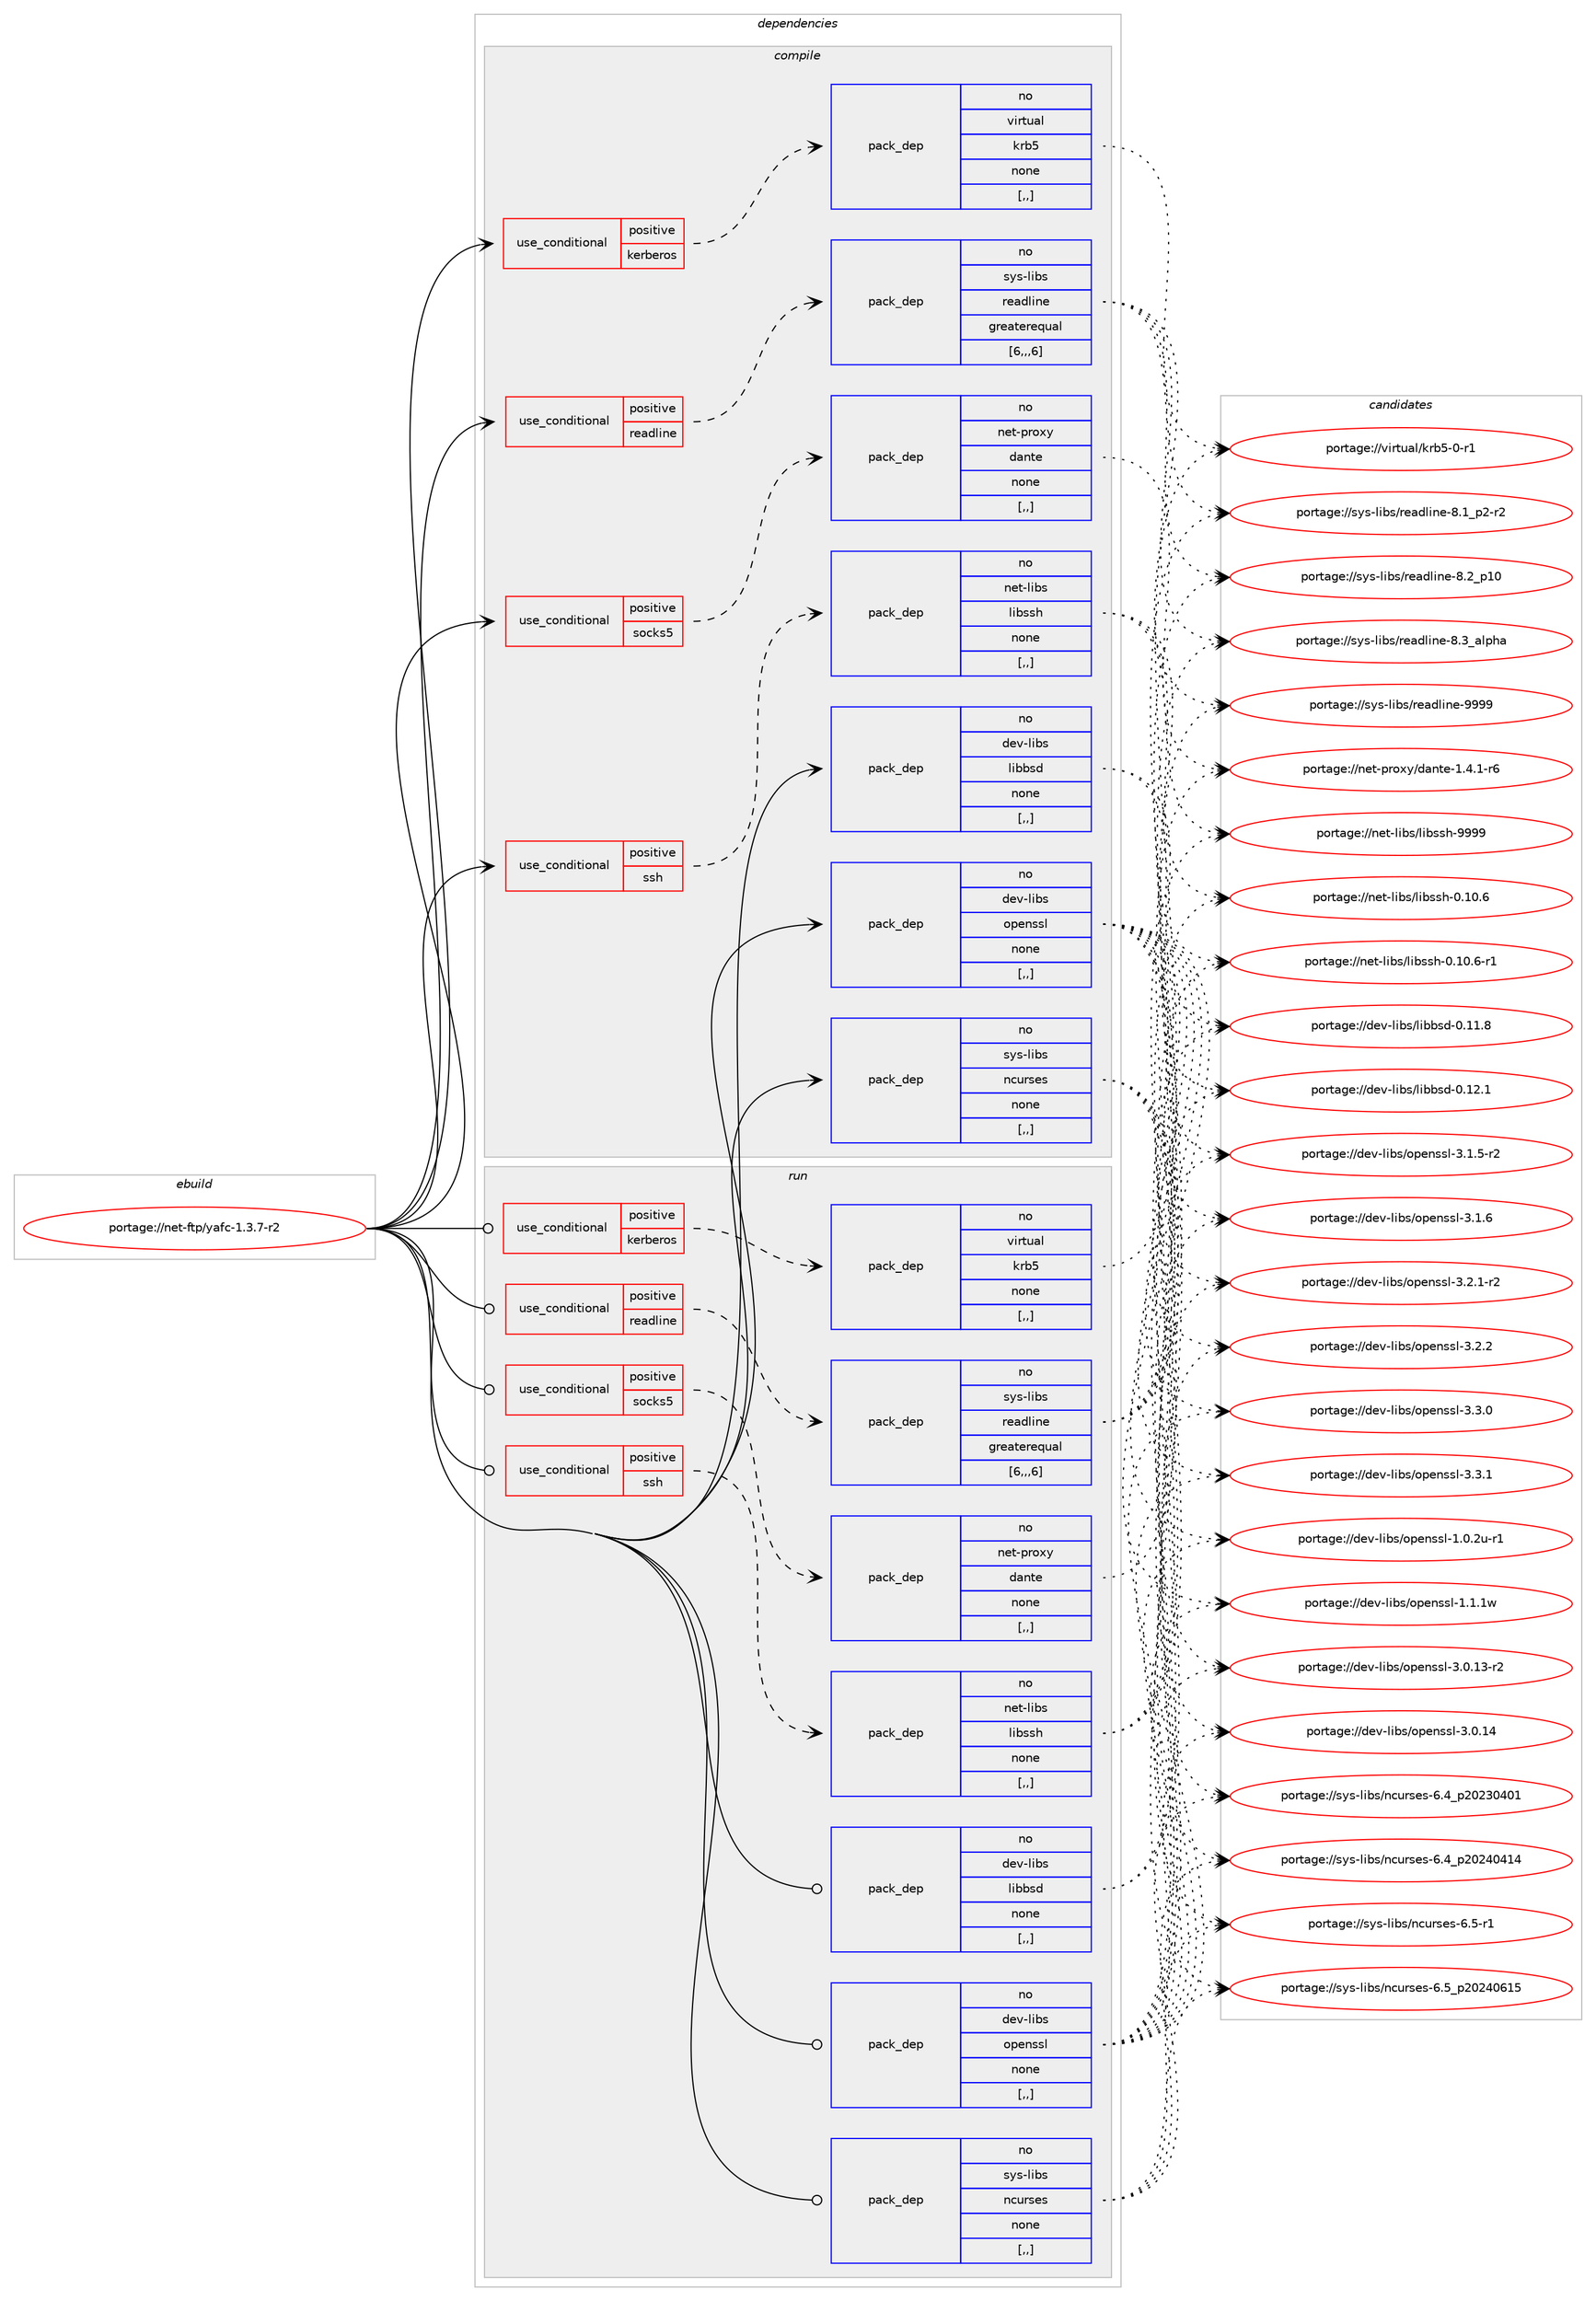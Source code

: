 digraph prolog {

# *************
# Graph options
# *************

newrank=true;
concentrate=true;
compound=true;
graph [rankdir=LR,fontname=Helvetica,fontsize=10,ranksep=1.5];#, ranksep=2.5, nodesep=0.2];
edge  [arrowhead=vee];
node  [fontname=Helvetica,fontsize=10];

# **********
# The ebuild
# **********

subgraph cluster_leftcol {
color=gray;
rank=same;
label=<<i>ebuild</i>>;
id [label="portage://net-ftp/yafc-1.3.7-r2", color=red, width=4, href="../net-ftp/yafc-1.3.7-r2.svg"];
}

# ****************
# The dependencies
# ****************

subgraph cluster_midcol {
color=gray;
label=<<i>dependencies</i>>;
subgraph cluster_compile {
fillcolor="#eeeeee";
style=filled;
label=<<i>compile</i>>;
subgraph cond88865 {
dependency341853 [label=<<TABLE BORDER="0" CELLBORDER="1" CELLSPACING="0" CELLPADDING="4"><TR><TD ROWSPAN="3" CELLPADDING="10">use_conditional</TD></TR><TR><TD>positive</TD></TR><TR><TD>kerberos</TD></TR></TABLE>>, shape=none, color=red];
subgraph pack250445 {
dependency341854 [label=<<TABLE BORDER="0" CELLBORDER="1" CELLSPACING="0" CELLPADDING="4" WIDTH="220"><TR><TD ROWSPAN="6" CELLPADDING="30">pack_dep</TD></TR><TR><TD WIDTH="110">no</TD></TR><TR><TD>virtual</TD></TR><TR><TD>krb5</TD></TR><TR><TD>none</TD></TR><TR><TD>[,,]</TD></TR></TABLE>>, shape=none, color=blue];
}
dependency341853:e -> dependency341854:w [weight=20,style="dashed",arrowhead="vee"];
}
id:e -> dependency341853:w [weight=20,style="solid",arrowhead="vee"];
subgraph cond88866 {
dependency341855 [label=<<TABLE BORDER="0" CELLBORDER="1" CELLSPACING="0" CELLPADDING="4"><TR><TD ROWSPAN="3" CELLPADDING="10">use_conditional</TD></TR><TR><TD>positive</TD></TR><TR><TD>readline</TD></TR></TABLE>>, shape=none, color=red];
subgraph pack250446 {
dependency341856 [label=<<TABLE BORDER="0" CELLBORDER="1" CELLSPACING="0" CELLPADDING="4" WIDTH="220"><TR><TD ROWSPAN="6" CELLPADDING="30">pack_dep</TD></TR><TR><TD WIDTH="110">no</TD></TR><TR><TD>sys-libs</TD></TR><TR><TD>readline</TD></TR><TR><TD>greaterequal</TD></TR><TR><TD>[6,,,6]</TD></TR></TABLE>>, shape=none, color=blue];
}
dependency341855:e -> dependency341856:w [weight=20,style="dashed",arrowhead="vee"];
}
id:e -> dependency341855:w [weight=20,style="solid",arrowhead="vee"];
subgraph cond88867 {
dependency341857 [label=<<TABLE BORDER="0" CELLBORDER="1" CELLSPACING="0" CELLPADDING="4"><TR><TD ROWSPAN="3" CELLPADDING="10">use_conditional</TD></TR><TR><TD>positive</TD></TR><TR><TD>socks5</TD></TR></TABLE>>, shape=none, color=red];
subgraph pack250447 {
dependency341858 [label=<<TABLE BORDER="0" CELLBORDER="1" CELLSPACING="0" CELLPADDING="4" WIDTH="220"><TR><TD ROWSPAN="6" CELLPADDING="30">pack_dep</TD></TR><TR><TD WIDTH="110">no</TD></TR><TR><TD>net-proxy</TD></TR><TR><TD>dante</TD></TR><TR><TD>none</TD></TR><TR><TD>[,,]</TD></TR></TABLE>>, shape=none, color=blue];
}
dependency341857:e -> dependency341858:w [weight=20,style="dashed",arrowhead="vee"];
}
id:e -> dependency341857:w [weight=20,style="solid",arrowhead="vee"];
subgraph cond88868 {
dependency341859 [label=<<TABLE BORDER="0" CELLBORDER="1" CELLSPACING="0" CELLPADDING="4"><TR><TD ROWSPAN="3" CELLPADDING="10">use_conditional</TD></TR><TR><TD>positive</TD></TR><TR><TD>ssh</TD></TR></TABLE>>, shape=none, color=red];
subgraph pack250448 {
dependency341860 [label=<<TABLE BORDER="0" CELLBORDER="1" CELLSPACING="0" CELLPADDING="4" WIDTH="220"><TR><TD ROWSPAN="6" CELLPADDING="30">pack_dep</TD></TR><TR><TD WIDTH="110">no</TD></TR><TR><TD>net-libs</TD></TR><TR><TD>libssh</TD></TR><TR><TD>none</TD></TR><TR><TD>[,,]</TD></TR></TABLE>>, shape=none, color=blue];
}
dependency341859:e -> dependency341860:w [weight=20,style="dashed",arrowhead="vee"];
}
id:e -> dependency341859:w [weight=20,style="solid",arrowhead="vee"];
subgraph pack250449 {
dependency341861 [label=<<TABLE BORDER="0" CELLBORDER="1" CELLSPACING="0" CELLPADDING="4" WIDTH="220"><TR><TD ROWSPAN="6" CELLPADDING="30">pack_dep</TD></TR><TR><TD WIDTH="110">no</TD></TR><TR><TD>dev-libs</TD></TR><TR><TD>libbsd</TD></TR><TR><TD>none</TD></TR><TR><TD>[,,]</TD></TR></TABLE>>, shape=none, color=blue];
}
id:e -> dependency341861:w [weight=20,style="solid",arrowhead="vee"];
subgraph pack250450 {
dependency341862 [label=<<TABLE BORDER="0" CELLBORDER="1" CELLSPACING="0" CELLPADDING="4" WIDTH="220"><TR><TD ROWSPAN="6" CELLPADDING="30">pack_dep</TD></TR><TR><TD WIDTH="110">no</TD></TR><TR><TD>dev-libs</TD></TR><TR><TD>openssl</TD></TR><TR><TD>none</TD></TR><TR><TD>[,,]</TD></TR></TABLE>>, shape=none, color=blue];
}
id:e -> dependency341862:w [weight=20,style="solid",arrowhead="vee"];
subgraph pack250451 {
dependency341863 [label=<<TABLE BORDER="0" CELLBORDER="1" CELLSPACING="0" CELLPADDING="4" WIDTH="220"><TR><TD ROWSPAN="6" CELLPADDING="30">pack_dep</TD></TR><TR><TD WIDTH="110">no</TD></TR><TR><TD>sys-libs</TD></TR><TR><TD>ncurses</TD></TR><TR><TD>none</TD></TR><TR><TD>[,,]</TD></TR></TABLE>>, shape=none, color=blue];
}
id:e -> dependency341863:w [weight=20,style="solid",arrowhead="vee"];
}
subgraph cluster_compileandrun {
fillcolor="#eeeeee";
style=filled;
label=<<i>compile and run</i>>;
}
subgraph cluster_run {
fillcolor="#eeeeee";
style=filled;
label=<<i>run</i>>;
subgraph cond88869 {
dependency341864 [label=<<TABLE BORDER="0" CELLBORDER="1" CELLSPACING="0" CELLPADDING="4"><TR><TD ROWSPAN="3" CELLPADDING="10">use_conditional</TD></TR><TR><TD>positive</TD></TR><TR><TD>kerberos</TD></TR></TABLE>>, shape=none, color=red];
subgraph pack250452 {
dependency341865 [label=<<TABLE BORDER="0" CELLBORDER="1" CELLSPACING="0" CELLPADDING="4" WIDTH="220"><TR><TD ROWSPAN="6" CELLPADDING="30">pack_dep</TD></TR><TR><TD WIDTH="110">no</TD></TR><TR><TD>virtual</TD></TR><TR><TD>krb5</TD></TR><TR><TD>none</TD></TR><TR><TD>[,,]</TD></TR></TABLE>>, shape=none, color=blue];
}
dependency341864:e -> dependency341865:w [weight=20,style="dashed",arrowhead="vee"];
}
id:e -> dependency341864:w [weight=20,style="solid",arrowhead="odot"];
subgraph cond88870 {
dependency341866 [label=<<TABLE BORDER="0" CELLBORDER="1" CELLSPACING="0" CELLPADDING="4"><TR><TD ROWSPAN="3" CELLPADDING="10">use_conditional</TD></TR><TR><TD>positive</TD></TR><TR><TD>readline</TD></TR></TABLE>>, shape=none, color=red];
subgraph pack250453 {
dependency341867 [label=<<TABLE BORDER="0" CELLBORDER="1" CELLSPACING="0" CELLPADDING="4" WIDTH="220"><TR><TD ROWSPAN="6" CELLPADDING="30">pack_dep</TD></TR><TR><TD WIDTH="110">no</TD></TR><TR><TD>sys-libs</TD></TR><TR><TD>readline</TD></TR><TR><TD>greaterequal</TD></TR><TR><TD>[6,,,6]</TD></TR></TABLE>>, shape=none, color=blue];
}
dependency341866:e -> dependency341867:w [weight=20,style="dashed",arrowhead="vee"];
}
id:e -> dependency341866:w [weight=20,style="solid",arrowhead="odot"];
subgraph cond88871 {
dependency341868 [label=<<TABLE BORDER="0" CELLBORDER="1" CELLSPACING="0" CELLPADDING="4"><TR><TD ROWSPAN="3" CELLPADDING="10">use_conditional</TD></TR><TR><TD>positive</TD></TR><TR><TD>socks5</TD></TR></TABLE>>, shape=none, color=red];
subgraph pack250454 {
dependency341869 [label=<<TABLE BORDER="0" CELLBORDER="1" CELLSPACING="0" CELLPADDING="4" WIDTH="220"><TR><TD ROWSPAN="6" CELLPADDING="30">pack_dep</TD></TR><TR><TD WIDTH="110">no</TD></TR><TR><TD>net-proxy</TD></TR><TR><TD>dante</TD></TR><TR><TD>none</TD></TR><TR><TD>[,,]</TD></TR></TABLE>>, shape=none, color=blue];
}
dependency341868:e -> dependency341869:w [weight=20,style="dashed",arrowhead="vee"];
}
id:e -> dependency341868:w [weight=20,style="solid",arrowhead="odot"];
subgraph cond88872 {
dependency341870 [label=<<TABLE BORDER="0" CELLBORDER="1" CELLSPACING="0" CELLPADDING="4"><TR><TD ROWSPAN="3" CELLPADDING="10">use_conditional</TD></TR><TR><TD>positive</TD></TR><TR><TD>ssh</TD></TR></TABLE>>, shape=none, color=red];
subgraph pack250455 {
dependency341871 [label=<<TABLE BORDER="0" CELLBORDER="1" CELLSPACING="0" CELLPADDING="4" WIDTH="220"><TR><TD ROWSPAN="6" CELLPADDING="30">pack_dep</TD></TR><TR><TD WIDTH="110">no</TD></TR><TR><TD>net-libs</TD></TR><TR><TD>libssh</TD></TR><TR><TD>none</TD></TR><TR><TD>[,,]</TD></TR></TABLE>>, shape=none, color=blue];
}
dependency341870:e -> dependency341871:w [weight=20,style="dashed",arrowhead="vee"];
}
id:e -> dependency341870:w [weight=20,style="solid",arrowhead="odot"];
subgraph pack250456 {
dependency341872 [label=<<TABLE BORDER="0" CELLBORDER="1" CELLSPACING="0" CELLPADDING="4" WIDTH="220"><TR><TD ROWSPAN="6" CELLPADDING="30">pack_dep</TD></TR><TR><TD WIDTH="110">no</TD></TR><TR><TD>dev-libs</TD></TR><TR><TD>libbsd</TD></TR><TR><TD>none</TD></TR><TR><TD>[,,]</TD></TR></TABLE>>, shape=none, color=blue];
}
id:e -> dependency341872:w [weight=20,style="solid",arrowhead="odot"];
subgraph pack250457 {
dependency341873 [label=<<TABLE BORDER="0" CELLBORDER="1" CELLSPACING="0" CELLPADDING="4" WIDTH="220"><TR><TD ROWSPAN="6" CELLPADDING="30">pack_dep</TD></TR><TR><TD WIDTH="110">no</TD></TR><TR><TD>dev-libs</TD></TR><TR><TD>openssl</TD></TR><TR><TD>none</TD></TR><TR><TD>[,,]</TD></TR></TABLE>>, shape=none, color=blue];
}
id:e -> dependency341873:w [weight=20,style="solid",arrowhead="odot"];
subgraph pack250458 {
dependency341874 [label=<<TABLE BORDER="0" CELLBORDER="1" CELLSPACING="0" CELLPADDING="4" WIDTH="220"><TR><TD ROWSPAN="6" CELLPADDING="30">pack_dep</TD></TR><TR><TD WIDTH="110">no</TD></TR><TR><TD>sys-libs</TD></TR><TR><TD>ncurses</TD></TR><TR><TD>none</TD></TR><TR><TD>[,,]</TD></TR></TABLE>>, shape=none, color=blue];
}
id:e -> dependency341874:w [weight=20,style="solid",arrowhead="odot"];
}
}

# **************
# The candidates
# **************

subgraph cluster_choices {
rank=same;
color=gray;
label=<<i>candidates</i>>;

subgraph choice250445 {
color=black;
nodesep=1;
choice1181051141161179710847107114985345484511449 [label="portage://virtual/krb5-0-r1", color=red, width=4,href="../virtual/krb5-0-r1.svg"];
dependency341854:e -> choice1181051141161179710847107114985345484511449:w [style=dotted,weight="100"];
}
subgraph choice250446 {
color=black;
nodesep=1;
choice115121115451081059811547114101971001081051101014556464995112504511450 [label="portage://sys-libs/readline-8.1_p2-r2", color=red, width=4,href="../sys-libs/readline-8.1_p2-r2.svg"];
choice1151211154510810598115471141019710010810511010145564650951124948 [label="portage://sys-libs/readline-8.2_p10", color=red, width=4,href="../sys-libs/readline-8.2_p10.svg"];
choice1151211154510810598115471141019710010810511010145564651959710811210497 [label="portage://sys-libs/readline-8.3_alpha", color=red, width=4,href="../sys-libs/readline-8.3_alpha.svg"];
choice115121115451081059811547114101971001081051101014557575757 [label="portage://sys-libs/readline-9999", color=red, width=4,href="../sys-libs/readline-9999.svg"];
dependency341856:e -> choice115121115451081059811547114101971001081051101014556464995112504511450:w [style=dotted,weight="100"];
dependency341856:e -> choice1151211154510810598115471141019710010810511010145564650951124948:w [style=dotted,weight="100"];
dependency341856:e -> choice1151211154510810598115471141019710010810511010145564651959710811210497:w [style=dotted,weight="100"];
dependency341856:e -> choice115121115451081059811547114101971001081051101014557575757:w [style=dotted,weight="100"];
}
subgraph choice250447 {
color=black;
nodesep=1;
choice1101011164511211411112012147100971101161014549465246494511454 [label="portage://net-proxy/dante-1.4.1-r6", color=red, width=4,href="../net-proxy/dante-1.4.1-r6.svg"];
dependency341858:e -> choice1101011164511211411112012147100971101161014549465246494511454:w [style=dotted,weight="100"];
}
subgraph choice250448 {
color=black;
nodesep=1;
choice1101011164510810598115471081059811511510445484649484654 [label="portage://net-libs/libssh-0.10.6", color=red, width=4,href="../net-libs/libssh-0.10.6.svg"];
choice11010111645108105981154710810598115115104454846494846544511449 [label="portage://net-libs/libssh-0.10.6-r1", color=red, width=4,href="../net-libs/libssh-0.10.6-r1.svg"];
choice110101116451081059811547108105981151151044557575757 [label="portage://net-libs/libssh-9999", color=red, width=4,href="../net-libs/libssh-9999.svg"];
dependency341860:e -> choice1101011164510810598115471081059811511510445484649484654:w [style=dotted,weight="100"];
dependency341860:e -> choice11010111645108105981154710810598115115104454846494846544511449:w [style=dotted,weight="100"];
dependency341860:e -> choice110101116451081059811547108105981151151044557575757:w [style=dotted,weight="100"];
}
subgraph choice250449 {
color=black;
nodesep=1;
choice100101118451081059811547108105989811510045484649494656 [label="portage://dev-libs/libbsd-0.11.8", color=red, width=4,href="../dev-libs/libbsd-0.11.8.svg"];
choice100101118451081059811547108105989811510045484649504649 [label="portage://dev-libs/libbsd-0.12.1", color=red, width=4,href="../dev-libs/libbsd-0.12.1.svg"];
dependency341861:e -> choice100101118451081059811547108105989811510045484649494656:w [style=dotted,weight="100"];
dependency341861:e -> choice100101118451081059811547108105989811510045484649504649:w [style=dotted,weight="100"];
}
subgraph choice250450 {
color=black;
nodesep=1;
choice1001011184510810598115471111121011101151151084549464846501174511449 [label="portage://dev-libs/openssl-1.0.2u-r1", color=red, width=4,href="../dev-libs/openssl-1.0.2u-r1.svg"];
choice100101118451081059811547111112101110115115108454946494649119 [label="portage://dev-libs/openssl-1.1.1w", color=red, width=4,href="../dev-libs/openssl-1.1.1w.svg"];
choice100101118451081059811547111112101110115115108455146484649514511450 [label="portage://dev-libs/openssl-3.0.13-r2", color=red, width=4,href="../dev-libs/openssl-3.0.13-r2.svg"];
choice10010111845108105981154711111210111011511510845514648464952 [label="portage://dev-libs/openssl-3.0.14", color=red, width=4,href="../dev-libs/openssl-3.0.14.svg"];
choice1001011184510810598115471111121011101151151084551464946534511450 [label="portage://dev-libs/openssl-3.1.5-r2", color=red, width=4,href="../dev-libs/openssl-3.1.5-r2.svg"];
choice100101118451081059811547111112101110115115108455146494654 [label="portage://dev-libs/openssl-3.1.6", color=red, width=4,href="../dev-libs/openssl-3.1.6.svg"];
choice1001011184510810598115471111121011101151151084551465046494511450 [label="portage://dev-libs/openssl-3.2.1-r2", color=red, width=4,href="../dev-libs/openssl-3.2.1-r2.svg"];
choice100101118451081059811547111112101110115115108455146504650 [label="portage://dev-libs/openssl-3.2.2", color=red, width=4,href="../dev-libs/openssl-3.2.2.svg"];
choice100101118451081059811547111112101110115115108455146514648 [label="portage://dev-libs/openssl-3.3.0", color=red, width=4,href="../dev-libs/openssl-3.3.0.svg"];
choice100101118451081059811547111112101110115115108455146514649 [label="portage://dev-libs/openssl-3.3.1", color=red, width=4,href="../dev-libs/openssl-3.3.1.svg"];
dependency341862:e -> choice1001011184510810598115471111121011101151151084549464846501174511449:w [style=dotted,weight="100"];
dependency341862:e -> choice100101118451081059811547111112101110115115108454946494649119:w [style=dotted,weight="100"];
dependency341862:e -> choice100101118451081059811547111112101110115115108455146484649514511450:w [style=dotted,weight="100"];
dependency341862:e -> choice10010111845108105981154711111210111011511510845514648464952:w [style=dotted,weight="100"];
dependency341862:e -> choice1001011184510810598115471111121011101151151084551464946534511450:w [style=dotted,weight="100"];
dependency341862:e -> choice100101118451081059811547111112101110115115108455146494654:w [style=dotted,weight="100"];
dependency341862:e -> choice1001011184510810598115471111121011101151151084551465046494511450:w [style=dotted,weight="100"];
dependency341862:e -> choice100101118451081059811547111112101110115115108455146504650:w [style=dotted,weight="100"];
dependency341862:e -> choice100101118451081059811547111112101110115115108455146514648:w [style=dotted,weight="100"];
dependency341862:e -> choice100101118451081059811547111112101110115115108455146514649:w [style=dotted,weight="100"];
}
subgraph choice250451 {
color=black;
nodesep=1;
choice1151211154510810598115471109911711411510111545544652951125048505148524849 [label="portage://sys-libs/ncurses-6.4_p20230401", color=red, width=4,href="../sys-libs/ncurses-6.4_p20230401.svg"];
choice1151211154510810598115471109911711411510111545544652951125048505248524952 [label="portage://sys-libs/ncurses-6.4_p20240414", color=red, width=4,href="../sys-libs/ncurses-6.4_p20240414.svg"];
choice11512111545108105981154711099117114115101115455446534511449 [label="portage://sys-libs/ncurses-6.5-r1", color=red, width=4,href="../sys-libs/ncurses-6.5-r1.svg"];
choice1151211154510810598115471109911711411510111545544653951125048505248544953 [label="portage://sys-libs/ncurses-6.5_p20240615", color=red, width=4,href="../sys-libs/ncurses-6.5_p20240615.svg"];
dependency341863:e -> choice1151211154510810598115471109911711411510111545544652951125048505148524849:w [style=dotted,weight="100"];
dependency341863:e -> choice1151211154510810598115471109911711411510111545544652951125048505248524952:w [style=dotted,weight="100"];
dependency341863:e -> choice11512111545108105981154711099117114115101115455446534511449:w [style=dotted,weight="100"];
dependency341863:e -> choice1151211154510810598115471109911711411510111545544653951125048505248544953:w [style=dotted,weight="100"];
}
subgraph choice250452 {
color=black;
nodesep=1;
choice1181051141161179710847107114985345484511449 [label="portage://virtual/krb5-0-r1", color=red, width=4,href="../virtual/krb5-0-r1.svg"];
dependency341865:e -> choice1181051141161179710847107114985345484511449:w [style=dotted,weight="100"];
}
subgraph choice250453 {
color=black;
nodesep=1;
choice115121115451081059811547114101971001081051101014556464995112504511450 [label="portage://sys-libs/readline-8.1_p2-r2", color=red, width=4,href="../sys-libs/readline-8.1_p2-r2.svg"];
choice1151211154510810598115471141019710010810511010145564650951124948 [label="portage://sys-libs/readline-8.2_p10", color=red, width=4,href="../sys-libs/readline-8.2_p10.svg"];
choice1151211154510810598115471141019710010810511010145564651959710811210497 [label="portage://sys-libs/readline-8.3_alpha", color=red, width=4,href="../sys-libs/readline-8.3_alpha.svg"];
choice115121115451081059811547114101971001081051101014557575757 [label="portage://sys-libs/readline-9999", color=red, width=4,href="../sys-libs/readline-9999.svg"];
dependency341867:e -> choice115121115451081059811547114101971001081051101014556464995112504511450:w [style=dotted,weight="100"];
dependency341867:e -> choice1151211154510810598115471141019710010810511010145564650951124948:w [style=dotted,weight="100"];
dependency341867:e -> choice1151211154510810598115471141019710010810511010145564651959710811210497:w [style=dotted,weight="100"];
dependency341867:e -> choice115121115451081059811547114101971001081051101014557575757:w [style=dotted,weight="100"];
}
subgraph choice250454 {
color=black;
nodesep=1;
choice1101011164511211411112012147100971101161014549465246494511454 [label="portage://net-proxy/dante-1.4.1-r6", color=red, width=4,href="../net-proxy/dante-1.4.1-r6.svg"];
dependency341869:e -> choice1101011164511211411112012147100971101161014549465246494511454:w [style=dotted,weight="100"];
}
subgraph choice250455 {
color=black;
nodesep=1;
choice1101011164510810598115471081059811511510445484649484654 [label="portage://net-libs/libssh-0.10.6", color=red, width=4,href="../net-libs/libssh-0.10.6.svg"];
choice11010111645108105981154710810598115115104454846494846544511449 [label="portage://net-libs/libssh-0.10.6-r1", color=red, width=4,href="../net-libs/libssh-0.10.6-r1.svg"];
choice110101116451081059811547108105981151151044557575757 [label="portage://net-libs/libssh-9999", color=red, width=4,href="../net-libs/libssh-9999.svg"];
dependency341871:e -> choice1101011164510810598115471081059811511510445484649484654:w [style=dotted,weight="100"];
dependency341871:e -> choice11010111645108105981154710810598115115104454846494846544511449:w [style=dotted,weight="100"];
dependency341871:e -> choice110101116451081059811547108105981151151044557575757:w [style=dotted,weight="100"];
}
subgraph choice250456 {
color=black;
nodesep=1;
choice100101118451081059811547108105989811510045484649494656 [label="portage://dev-libs/libbsd-0.11.8", color=red, width=4,href="../dev-libs/libbsd-0.11.8.svg"];
choice100101118451081059811547108105989811510045484649504649 [label="portage://dev-libs/libbsd-0.12.1", color=red, width=4,href="../dev-libs/libbsd-0.12.1.svg"];
dependency341872:e -> choice100101118451081059811547108105989811510045484649494656:w [style=dotted,weight="100"];
dependency341872:e -> choice100101118451081059811547108105989811510045484649504649:w [style=dotted,weight="100"];
}
subgraph choice250457 {
color=black;
nodesep=1;
choice1001011184510810598115471111121011101151151084549464846501174511449 [label="portage://dev-libs/openssl-1.0.2u-r1", color=red, width=4,href="../dev-libs/openssl-1.0.2u-r1.svg"];
choice100101118451081059811547111112101110115115108454946494649119 [label="portage://dev-libs/openssl-1.1.1w", color=red, width=4,href="../dev-libs/openssl-1.1.1w.svg"];
choice100101118451081059811547111112101110115115108455146484649514511450 [label="portage://dev-libs/openssl-3.0.13-r2", color=red, width=4,href="../dev-libs/openssl-3.0.13-r2.svg"];
choice10010111845108105981154711111210111011511510845514648464952 [label="portage://dev-libs/openssl-3.0.14", color=red, width=4,href="../dev-libs/openssl-3.0.14.svg"];
choice1001011184510810598115471111121011101151151084551464946534511450 [label="portage://dev-libs/openssl-3.1.5-r2", color=red, width=4,href="../dev-libs/openssl-3.1.5-r2.svg"];
choice100101118451081059811547111112101110115115108455146494654 [label="portage://dev-libs/openssl-3.1.6", color=red, width=4,href="../dev-libs/openssl-3.1.6.svg"];
choice1001011184510810598115471111121011101151151084551465046494511450 [label="portage://dev-libs/openssl-3.2.1-r2", color=red, width=4,href="../dev-libs/openssl-3.2.1-r2.svg"];
choice100101118451081059811547111112101110115115108455146504650 [label="portage://dev-libs/openssl-3.2.2", color=red, width=4,href="../dev-libs/openssl-3.2.2.svg"];
choice100101118451081059811547111112101110115115108455146514648 [label="portage://dev-libs/openssl-3.3.0", color=red, width=4,href="../dev-libs/openssl-3.3.0.svg"];
choice100101118451081059811547111112101110115115108455146514649 [label="portage://dev-libs/openssl-3.3.1", color=red, width=4,href="../dev-libs/openssl-3.3.1.svg"];
dependency341873:e -> choice1001011184510810598115471111121011101151151084549464846501174511449:w [style=dotted,weight="100"];
dependency341873:e -> choice100101118451081059811547111112101110115115108454946494649119:w [style=dotted,weight="100"];
dependency341873:e -> choice100101118451081059811547111112101110115115108455146484649514511450:w [style=dotted,weight="100"];
dependency341873:e -> choice10010111845108105981154711111210111011511510845514648464952:w [style=dotted,weight="100"];
dependency341873:e -> choice1001011184510810598115471111121011101151151084551464946534511450:w [style=dotted,weight="100"];
dependency341873:e -> choice100101118451081059811547111112101110115115108455146494654:w [style=dotted,weight="100"];
dependency341873:e -> choice1001011184510810598115471111121011101151151084551465046494511450:w [style=dotted,weight="100"];
dependency341873:e -> choice100101118451081059811547111112101110115115108455146504650:w [style=dotted,weight="100"];
dependency341873:e -> choice100101118451081059811547111112101110115115108455146514648:w [style=dotted,weight="100"];
dependency341873:e -> choice100101118451081059811547111112101110115115108455146514649:w [style=dotted,weight="100"];
}
subgraph choice250458 {
color=black;
nodesep=1;
choice1151211154510810598115471109911711411510111545544652951125048505148524849 [label="portage://sys-libs/ncurses-6.4_p20230401", color=red, width=4,href="../sys-libs/ncurses-6.4_p20230401.svg"];
choice1151211154510810598115471109911711411510111545544652951125048505248524952 [label="portage://sys-libs/ncurses-6.4_p20240414", color=red, width=4,href="../sys-libs/ncurses-6.4_p20240414.svg"];
choice11512111545108105981154711099117114115101115455446534511449 [label="portage://sys-libs/ncurses-6.5-r1", color=red, width=4,href="../sys-libs/ncurses-6.5-r1.svg"];
choice1151211154510810598115471109911711411510111545544653951125048505248544953 [label="portage://sys-libs/ncurses-6.5_p20240615", color=red, width=4,href="../sys-libs/ncurses-6.5_p20240615.svg"];
dependency341874:e -> choice1151211154510810598115471109911711411510111545544652951125048505148524849:w [style=dotted,weight="100"];
dependency341874:e -> choice1151211154510810598115471109911711411510111545544652951125048505248524952:w [style=dotted,weight="100"];
dependency341874:e -> choice11512111545108105981154711099117114115101115455446534511449:w [style=dotted,weight="100"];
dependency341874:e -> choice1151211154510810598115471109911711411510111545544653951125048505248544953:w [style=dotted,weight="100"];
}
}

}
